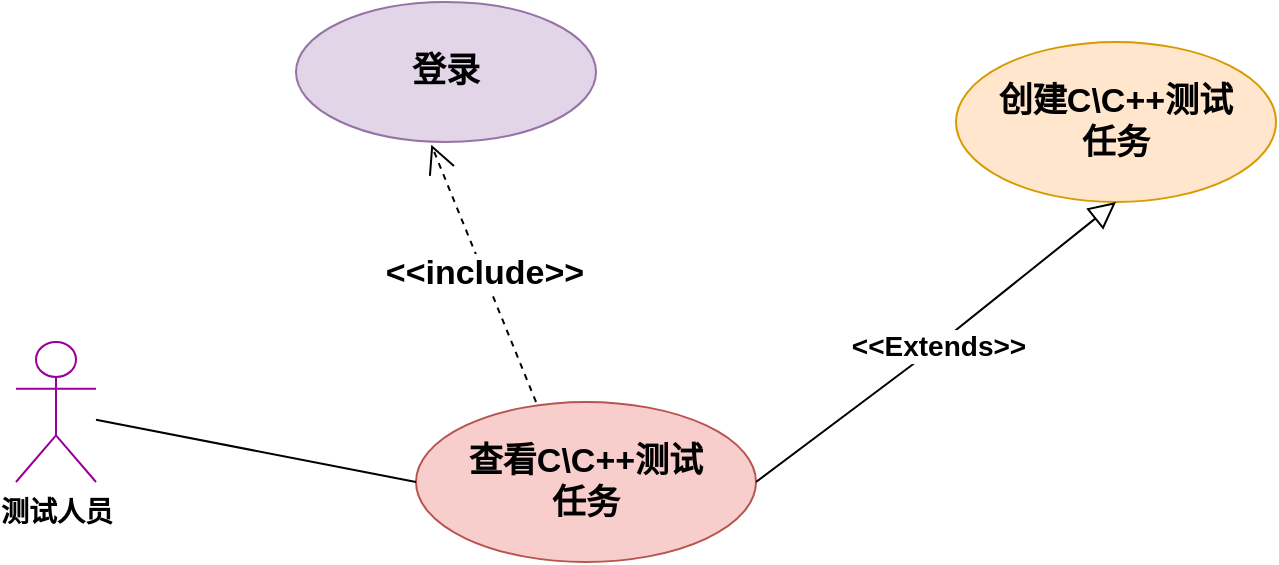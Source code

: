 <mxfile version="20.4.1" type="github">
  <diagram id="0QNdjRsXSifUzwaE3yXo" name="第 1 页">
    <mxGraphModel dx="1038" dy="539" grid="1" gridSize="10" guides="1" tooltips="1" connect="1" arrows="1" fold="1" page="1" pageScale="1" pageWidth="827" pageHeight="1169" math="0" shadow="0">
      <root>
        <mxCell id="0" />
        <mxCell id="1" parent="0" />
        <mxCell id="Wph4KG50UmGnbhIYvJGn-1" value="&lt;b&gt;&lt;font style=&quot;font-size: 14px;&quot;&gt;测试人员&lt;/font&gt;&lt;/b&gt;" style="shape=umlActor;verticalLabelPosition=bottom;verticalAlign=top;html=1;outlineConnect=0;strokeColor=#990099;" vertex="1" parent="1">
          <mxGeometry x="120" y="280" width="40" height="70" as="geometry" />
        </mxCell>
        <mxCell id="Wph4KG50UmGnbhIYvJGn-4" value="&lt;font style=&quot;font-size: 17px;&quot;&gt;&lt;b&gt;登录&lt;/b&gt;&lt;/font&gt;" style="ellipse;whiteSpace=wrap;html=1;fillColor=#e1d5e7;strokeColor=#9673a6;" vertex="1" parent="1">
          <mxGeometry x="260" y="110" width="150" height="70" as="geometry" />
        </mxCell>
        <mxCell id="Wph4KG50UmGnbhIYvJGn-5" value="&lt;b&gt;查看C\C++测试&lt;br&gt;任务&lt;/b&gt;" style="ellipse;whiteSpace=wrap;html=1;fontSize=17;fillColor=#f8cecc;strokeColor=#b85450;" vertex="1" parent="1">
          <mxGeometry x="320" y="310" width="170" height="80" as="geometry" />
        </mxCell>
        <mxCell id="Wph4KG50UmGnbhIYvJGn-6" value="&lt;b&gt;&amp;lt;&amp;lt;include&amp;gt;&amp;gt;&lt;/b&gt;" style="endArrow=open;endSize=12;dashed=1;html=1;rounded=0;fontSize=17;entryX=0.451;entryY=1.02;entryDx=0;entryDy=0;entryPerimeter=0;exitX=0.353;exitY=0;exitDx=0;exitDy=0;exitPerimeter=0;" edge="1" parent="1" source="Wph4KG50UmGnbhIYvJGn-5" target="Wph4KG50UmGnbhIYvJGn-4">
          <mxGeometry width="160" relative="1" as="geometry">
            <mxPoint x="330" y="270" as="sourcePoint" />
            <mxPoint x="490" y="270" as="targetPoint" />
          </mxGeometry>
        </mxCell>
        <mxCell id="Wph4KG50UmGnbhIYvJGn-7" value="&lt;b&gt;创建C\C++测试&lt;br&gt;任务&lt;/b&gt;" style="ellipse;whiteSpace=wrap;html=1;fontSize=17;fillColor=#ffe6cc;strokeColor=#d79b00;" vertex="1" parent="1">
          <mxGeometry x="590" y="130" width="160" height="80" as="geometry" />
        </mxCell>
        <mxCell id="Wph4KG50UmGnbhIYvJGn-9" value="" style="endArrow=block;html=1;rounded=0;fontSize=14;entryX=0.5;entryY=1;entryDx=0;entryDy=0;exitX=1;exitY=0.5;exitDx=0;exitDy=0;endFill=0;strokeWidth=1;endSize=11;" edge="1" parent="1" source="Wph4KG50UmGnbhIYvJGn-5" target="Wph4KG50UmGnbhIYvJGn-7">
          <mxGeometry relative="1" as="geometry">
            <mxPoint x="360" y="260" as="sourcePoint" />
            <mxPoint x="460" y="260" as="targetPoint" />
            <Array as="points">
              <mxPoint x="570" y="290" />
            </Array>
          </mxGeometry>
        </mxCell>
        <mxCell id="Wph4KG50UmGnbhIYvJGn-10" value="&amp;lt;&amp;lt;Extends&amp;gt;&amp;gt;" style="edgeLabel;resizable=0;html=1;align=center;verticalAlign=middle;strokeColor=#990099;fontSize=14;fontStyle=1" connectable="0" vertex="1" parent="Wph4KG50UmGnbhIYvJGn-9">
          <mxGeometry relative="1" as="geometry" />
        </mxCell>
        <mxCell id="Wph4KG50UmGnbhIYvJGn-11" value="" style="endArrow=none;html=1;rounded=0;strokeWidth=1;fontSize=14;endSize=11;entryX=0;entryY=0.5;entryDx=0;entryDy=0;" edge="1" parent="1" source="Wph4KG50UmGnbhIYvJGn-1" target="Wph4KG50UmGnbhIYvJGn-5">
          <mxGeometry width="50" height="50" relative="1" as="geometry">
            <mxPoint x="390" y="280" as="sourcePoint" />
            <mxPoint x="440" y="230" as="targetPoint" />
          </mxGeometry>
        </mxCell>
      </root>
    </mxGraphModel>
  </diagram>
</mxfile>
